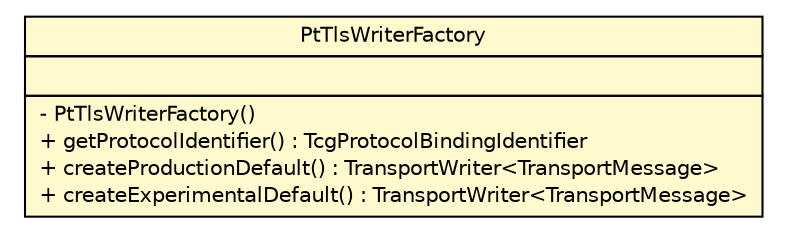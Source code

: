 #!/usr/local/bin/dot
#
# Class diagram 
# Generated by UMLGraph version R5_6 (http://www.umlgraph.org/)
#

digraph G {
	edge [fontname="Helvetica",fontsize=10,labelfontname="Helvetica",labelfontsize=10];
	node [fontname="Helvetica",fontsize=10,shape=plaintext];
	nodesep=0.25;
	ranksep=0.5;
	// org.ietf.nea.pt.serialize.writer.bytebuffer.PtTlsWriterFactory
	c157692 [label=<<table title="org.ietf.nea.pt.serialize.writer.bytebuffer.PtTlsWriterFactory" border="0" cellborder="1" cellspacing="0" cellpadding="2" port="p" bgcolor="lemonChiffon" href="./PtTlsWriterFactory.html">
		<tr><td><table border="0" cellspacing="0" cellpadding="1">
<tr><td align="center" balign="center"> PtTlsWriterFactory </td></tr>
		</table></td></tr>
		<tr><td><table border="0" cellspacing="0" cellpadding="1">
<tr><td align="left" balign="left">  </td></tr>
		</table></td></tr>
		<tr><td><table border="0" cellspacing="0" cellpadding="1">
<tr><td align="left" balign="left"> - PtTlsWriterFactory() </td></tr>
<tr><td align="left" balign="left"> + getProtocolIdentifier() : TcgProtocolBindingIdentifier </td></tr>
<tr><td align="left" balign="left"> + createProductionDefault() : TransportWriter&lt;TransportMessage&gt; </td></tr>
<tr><td align="left" balign="left"> + createExperimentalDefault() : TransportWriter&lt;TransportMessage&gt; </td></tr>
		</table></td></tr>
		</table>>, URL="./PtTlsWriterFactory.html", fontname="Helvetica", fontcolor="black", fontsize=10.0];
}

